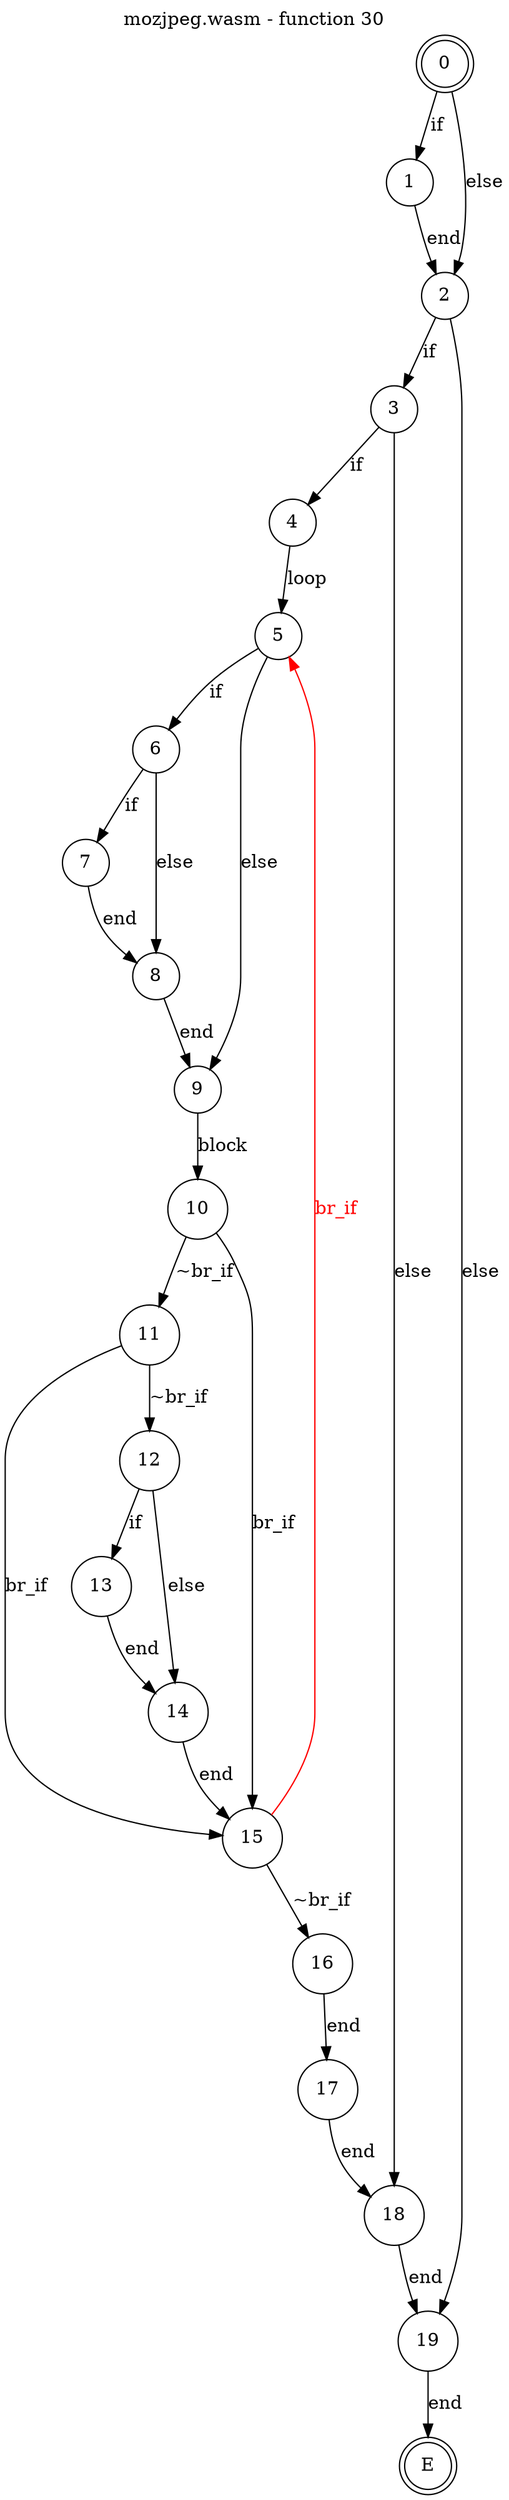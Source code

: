 digraph finite_state_machine {
    label = "mozjpeg.wasm - function 30"
    labelloc =  t
    labelfontsize = 16
    labelfontcolor = black
    labelfontname = "Helvetica"
    node [shape = doublecircle]; 0 E ;
    node [shape = circle];
    0 -> 1[label="if"];
    0 -> 2[label="else"];
    1 -> 2[label="end"];
    2 -> 3[label="if"];
    2 -> 19[label="else"];
    3 -> 4[label="if"];
    3 -> 18[label="else"];
    4 -> 5[label="loop"];
    5 -> 6[label="if"];
    5 -> 9[label="else"];
    6 -> 7[label="if"];
    6 -> 8[label="else"];
    7 -> 8[label="end"];
    8 -> 9[label="end"];
    9 -> 10[label="block"];
    10 -> 11[label="~br_if"];
    10 -> 15[label="br_if"];
    11 -> 12[label="~br_if"];
    11 -> 15[label="br_if"];
    12 -> 13[label="if"];
    12 -> 14[label="else"];
    13 -> 14[label="end"];
    14 -> 15[label="end"];
    15 -> 16[label="~br_if"];
    15 -> 5[color="red" fontcolor="red" label="br_if"];
    16 -> 17[label="end"];
    17 -> 18[label="end"];
    18 -> 19[label="end"];
    19 -> E[label="end"];
}
